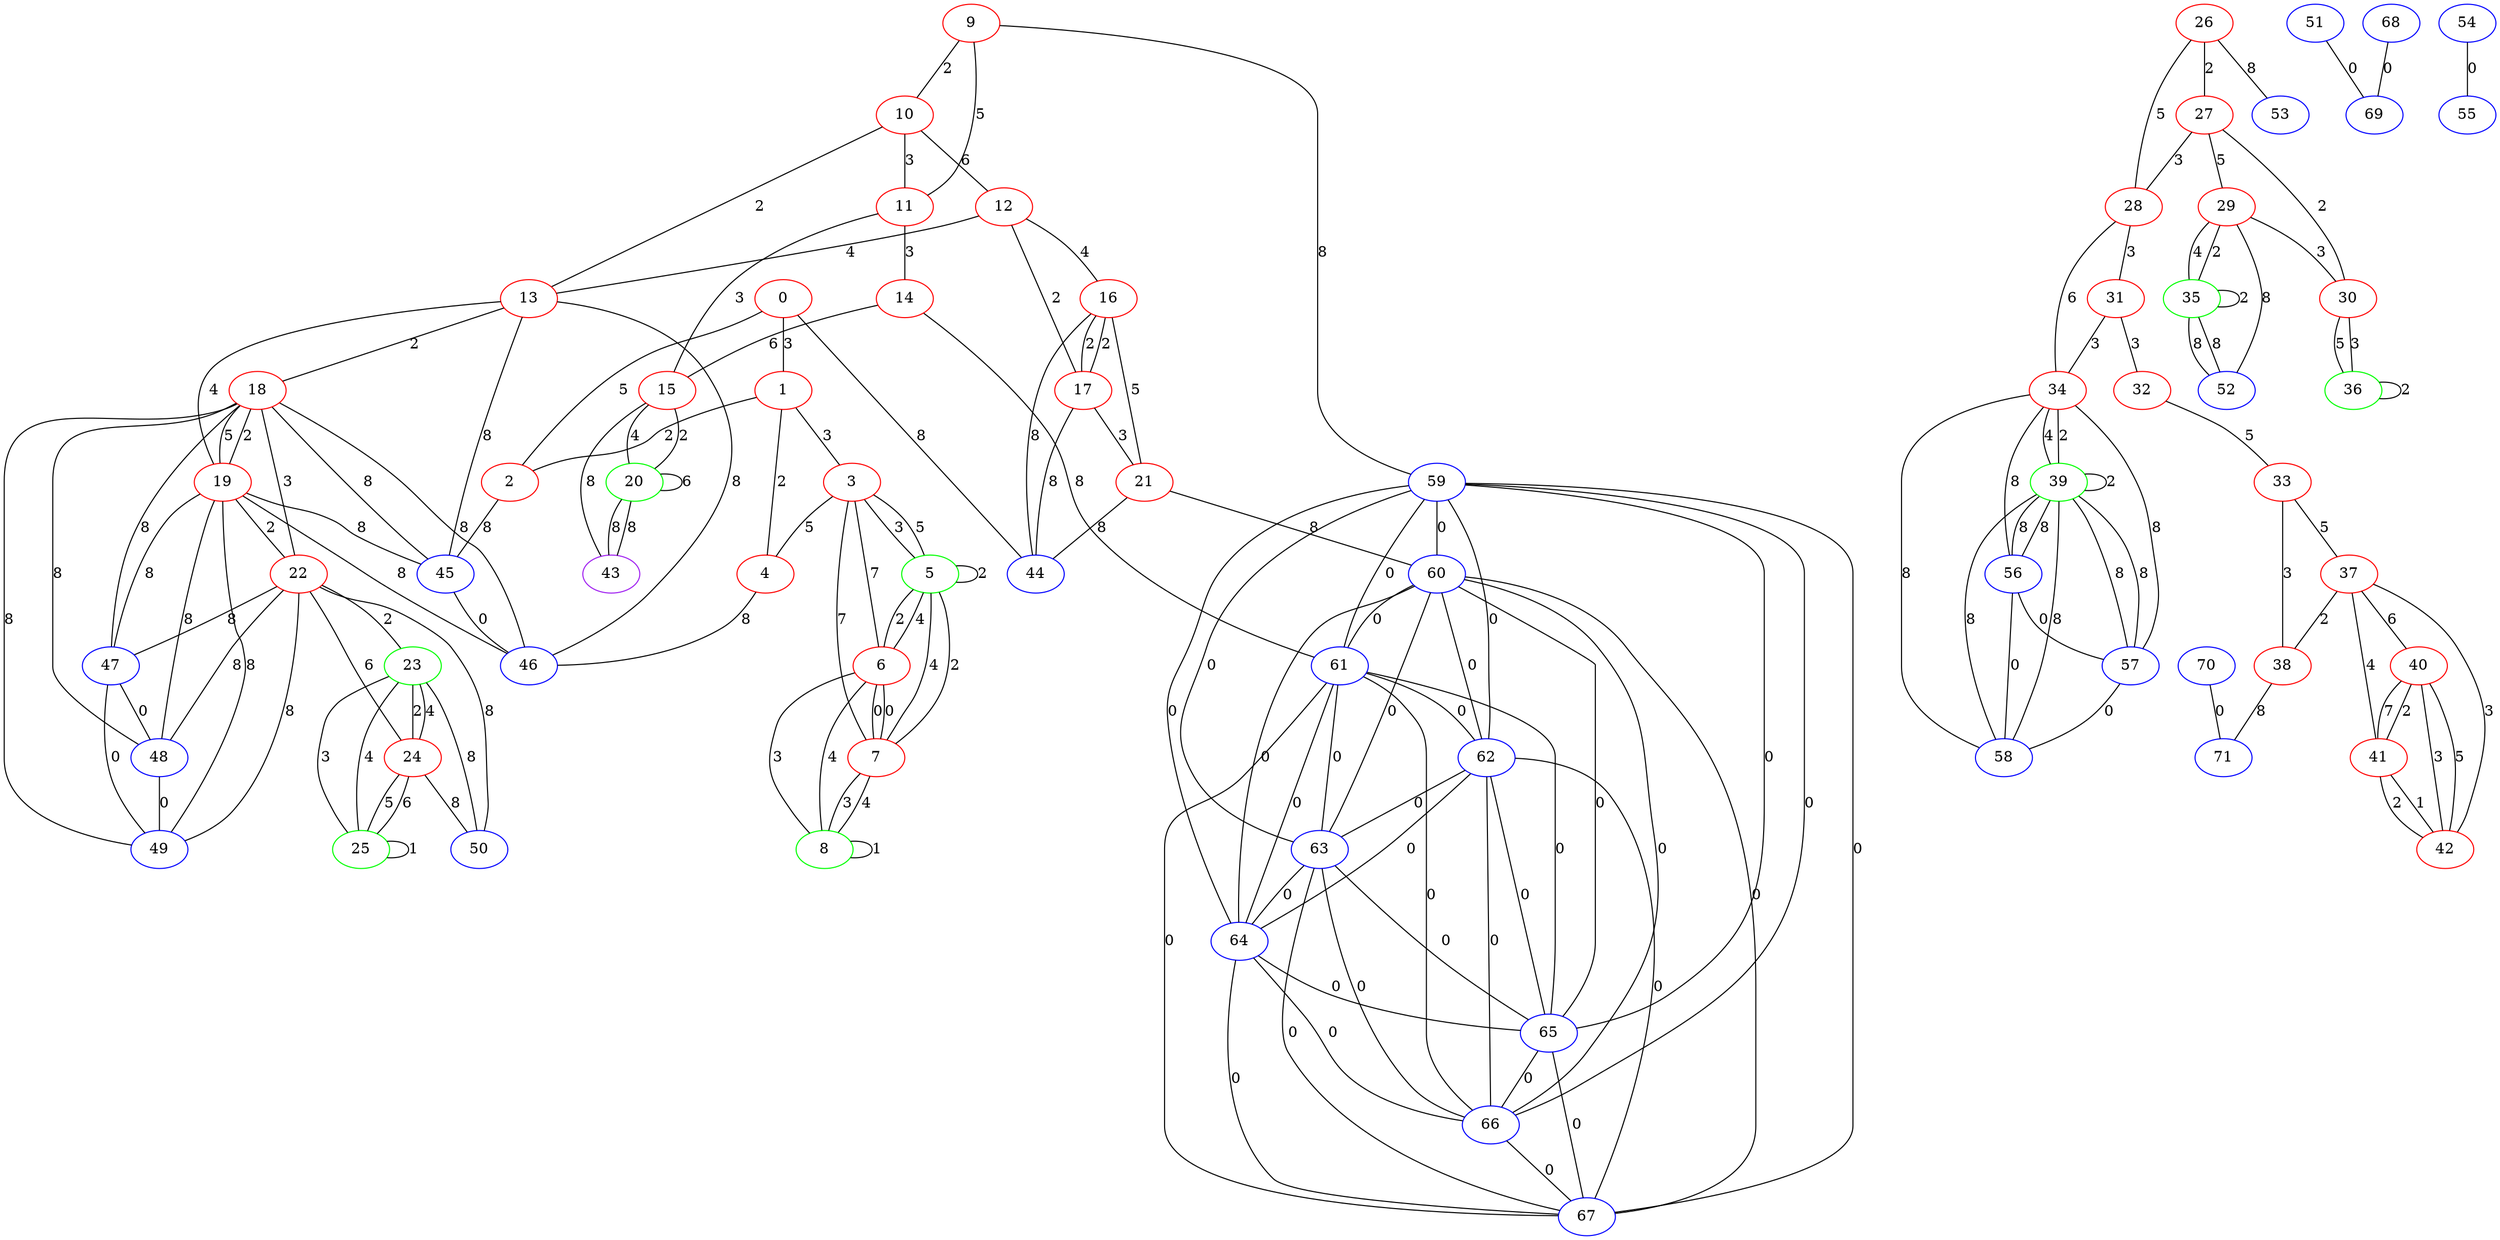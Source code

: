 graph "" {
0 [color=red, weight=1];
1 [color=red, weight=1];
2 [color=red, weight=1];
3 [color=red, weight=1];
4 [color=red, weight=1];
5 [color=green, weight=2];
6 [color=red, weight=1];
7 [color=red, weight=1];
8 [color=green, weight=2];
9 [color=red, weight=1];
10 [color=red, weight=1];
11 [color=red, weight=1];
12 [color=red, weight=1];
13 [color=red, weight=1];
14 [color=red, weight=1];
15 [color=red, weight=1];
16 [color=red, weight=1];
17 [color=red, weight=1];
18 [color=red, weight=1];
19 [color=red, weight=1];
20 [color=green, weight=2];
21 [color=red, weight=1];
22 [color=red, weight=1];
23 [color=green, weight=2];
24 [color=red, weight=1];
25 [color=green, weight=2];
26 [color=red, weight=1];
27 [color=red, weight=1];
28 [color=red, weight=1];
29 [color=red, weight=1];
30 [color=red, weight=1];
31 [color=red, weight=1];
32 [color=red, weight=1];
33 [color=red, weight=1];
34 [color=red, weight=1];
35 [color=green, weight=2];
36 [color=green, weight=2];
37 [color=red, weight=1];
38 [color=red, weight=1];
39 [color=green, weight=2];
40 [color=red, weight=1];
41 [color=red, weight=1];
42 [color=red, weight=1];
43 [color=purple, weight=4];
44 [color=blue, weight=3];
45 [color=blue, weight=3];
46 [color=blue, weight=3];
47 [color=blue, weight=3];
48 [color=blue, weight=3];
49 [color=blue, weight=3];
50 [color=blue, weight=3];
51 [color=blue, weight=3];
52 [color=blue, weight=3];
53 [color=blue, weight=3];
54 [color=blue, weight=3];
55 [color=blue, weight=3];
56 [color=blue, weight=3];
57 [color=blue, weight=3];
58 [color=blue, weight=3];
59 [color=blue, weight=3];
60 [color=blue, weight=3];
61 [color=blue, weight=3];
62 [color=blue, weight=3];
63 [color=blue, weight=3];
64 [color=blue, weight=3];
65 [color=blue, weight=3];
66 [color=blue, weight=3];
67 [color=blue, weight=3];
68 [color=blue, weight=3];
69 [color=blue, weight=3];
70 [color=blue, weight=3];
71 [color=blue, weight=3];
0 -- 1  [key=0, label=3];
0 -- 2  [key=0, label=5];
0 -- 44  [key=0, label=8];
1 -- 2  [key=0, label=2];
1 -- 3  [key=0, label=3];
1 -- 4  [key=0, label=2];
2 -- 45  [key=0, label=8];
3 -- 4  [key=0, label=5];
3 -- 5  [key=0, label=3];
3 -- 5  [key=1, label=5];
3 -- 6  [key=0, label=7];
3 -- 7  [key=0, label=7];
4 -- 46  [key=0, label=8];
5 -- 5  [key=0, label=2];
5 -- 6  [key=0, label=4];
5 -- 6  [key=1, label=2];
5 -- 7  [key=0, label=4];
5 -- 7  [key=1, label=2];
6 -- 8  [key=0, label=3];
6 -- 8  [key=1, label=4];
6 -- 7  [key=0, label=0];
6 -- 7  [key=1, label=0];
7 -- 8  [key=0, label=3];
7 -- 8  [key=1, label=4];
8 -- 8  [key=0, label=1];
9 -- 59  [key=0, label=8];
9 -- 10  [key=0, label=2];
9 -- 11  [key=0, label=5];
10 -- 11  [key=0, label=3];
10 -- 12  [key=0, label=6];
10 -- 13  [key=0, label=2];
11 -- 14  [key=0, label=3];
11 -- 15  [key=0, label=3];
12 -- 16  [key=0, label=4];
12 -- 17  [key=0, label=2];
12 -- 13  [key=0, label=4];
13 -- 45  [key=0, label=8];
13 -- 46  [key=0, label=8];
13 -- 18  [key=0, label=2];
13 -- 19  [key=0, label=4];
14 -- 61  [key=0, label=8];
14 -- 15  [key=0, label=6];
15 -- 43  [key=0, label=8];
15 -- 20  [key=0, label=2];
15 -- 20  [key=1, label=4];
16 -- 17  [key=0, label=2];
16 -- 17  [key=1, label=2];
16 -- 21  [key=0, label=5];
16 -- 44  [key=0, label=8];
17 -- 44  [key=0, label=8];
17 -- 21  [key=0, label=3];
18 -- 45  [key=0, label=8];
18 -- 46  [key=0, label=8];
18 -- 47  [key=0, label=8];
18 -- 48  [key=0, label=8];
18 -- 49  [key=0, label=8];
18 -- 19  [key=0, label=5];
18 -- 19  [key=1, label=2];
18 -- 22  [key=0, label=3];
19 -- 45  [key=0, label=8];
19 -- 46  [key=0, label=8];
19 -- 47  [key=0, label=8];
19 -- 48  [key=0, label=8];
19 -- 49  [key=0, label=8];
19 -- 22  [key=0, label=2];
20 -- 43  [key=0, label=8];
20 -- 43  [key=1, label=8];
20 -- 20  [key=0, label=6];
21 -- 44  [key=0, label=8];
21 -- 60  [key=0, label=8];
22 -- 50  [key=0, label=8];
22 -- 47  [key=0, label=8];
22 -- 48  [key=0, label=8];
22 -- 49  [key=0, label=8];
22 -- 23  [key=0, label=2];
22 -- 24  [key=0, label=6];
23 -- 24  [key=0, label=2];
23 -- 24  [key=1, label=4];
23 -- 25  [key=0, label=3];
23 -- 25  [key=1, label=4];
23 -- 50  [key=0, label=8];
24 -- 25  [key=0, label=5];
24 -- 25  [key=1, label=6];
24 -- 50  [key=0, label=8];
25 -- 25  [key=0, label=1];
26 -- 27  [key=0, label=2];
26 -- 28  [key=0, label=5];
26 -- 53  [key=0, label=8];
27 -- 28  [key=0, label=3];
27 -- 29  [key=0, label=5];
27 -- 30  [key=0, label=2];
28 -- 34  [key=0, label=6];
28 -- 31  [key=0, label=3];
29 -- 35  [key=0, label=4];
29 -- 35  [key=1, label=2];
29 -- 52  [key=0, label=8];
29 -- 30  [key=0, label=3];
30 -- 36  [key=0, label=3];
30 -- 36  [key=1, label=5];
31 -- 32  [key=0, label=3];
31 -- 34  [key=0, label=3];
32 -- 33  [key=0, label=5];
33 -- 37  [key=0, label=5];
33 -- 38  [key=0, label=3];
34 -- 39  [key=0, label=2];
34 -- 39  [key=1, label=4];
34 -- 56  [key=0, label=8];
34 -- 57  [key=0, label=8];
34 -- 58  [key=0, label=8];
35 -- 35  [key=0, label=2];
35 -- 52  [key=0, label=8];
35 -- 52  [key=1, label=8];
36 -- 36  [key=0, label=2];
37 -- 40  [key=0, label=6];
37 -- 41  [key=0, label=4];
37 -- 42  [key=0, label=3];
37 -- 38  [key=0, label=2];
38 -- 71  [key=0, label=8];
39 -- 56  [key=0, label=8];
39 -- 56  [key=1, label=8];
39 -- 57  [key=0, label=8];
39 -- 57  [key=1, label=8];
39 -- 58  [key=0, label=8];
39 -- 58  [key=1, label=8];
39 -- 39  [key=0, label=2];
40 -- 41  [key=0, label=2];
40 -- 41  [key=1, label=7];
40 -- 42  [key=0, label=3];
40 -- 42  [key=1, label=5];
41 -- 42  [key=0, label=1];
41 -- 42  [key=1, label=2];
45 -- 46  [key=0, label=0];
47 -- 48  [key=0, label=0];
47 -- 49  [key=0, label=0];
48 -- 49  [key=0, label=0];
51 -- 69  [key=0, label=0];
54 -- 55  [key=0, label=0];
56 -- 57  [key=0, label=0];
56 -- 58  [key=0, label=0];
57 -- 58  [key=0, label=0];
59 -- 64  [key=0, label=0];
59 -- 65  [key=0, label=0];
59 -- 66  [key=0, label=0];
59 -- 67  [key=0, label=0];
59 -- 60  [key=0, label=0];
59 -- 61  [key=0, label=0];
59 -- 62  [key=0, label=0];
59 -- 63  [key=0, label=0];
60 -- 64  [key=0, label=0];
60 -- 65  [key=0, label=0];
60 -- 66  [key=0, label=0];
60 -- 67  [key=0, label=0];
60 -- 61  [key=0, label=0];
60 -- 62  [key=0, label=0];
60 -- 63  [key=0, label=0];
61 -- 64  [key=0, label=0];
61 -- 65  [key=0, label=0];
61 -- 66  [key=0, label=0];
61 -- 67  [key=0, label=0];
61 -- 62  [key=0, label=0];
61 -- 63  [key=0, label=0];
62 -- 64  [key=0, label=0];
62 -- 65  [key=0, label=0];
62 -- 66  [key=0, label=0];
62 -- 67  [key=0, label=0];
62 -- 63  [key=0, label=0];
63 -- 64  [key=0, label=0];
63 -- 65  [key=0, label=0];
63 -- 66  [key=0, label=0];
63 -- 67  [key=0, label=0];
64 -- 65  [key=0, label=0];
64 -- 66  [key=0, label=0];
64 -- 67  [key=0, label=0];
65 -- 66  [key=0, label=0];
65 -- 67  [key=0, label=0];
66 -- 67  [key=0, label=0];
68 -- 69  [key=0, label=0];
70 -- 71  [key=0, label=0];
}
